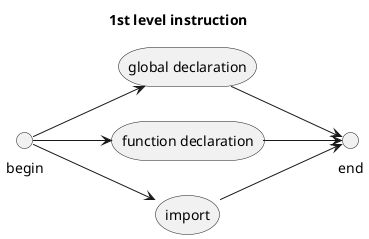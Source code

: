 @startuml
left to right direction
title 1st level instruction

circle "begin" as BEGIN
circle "end" as END
storage "global declaration" as globalVar
storage "function declaration" as FUNC
storage import

BEGIN-->globalVar
globalVar-->END
BEGIN-->FUNC
FUNC-->END
BEGIN-->import
import-->END
@enduml
